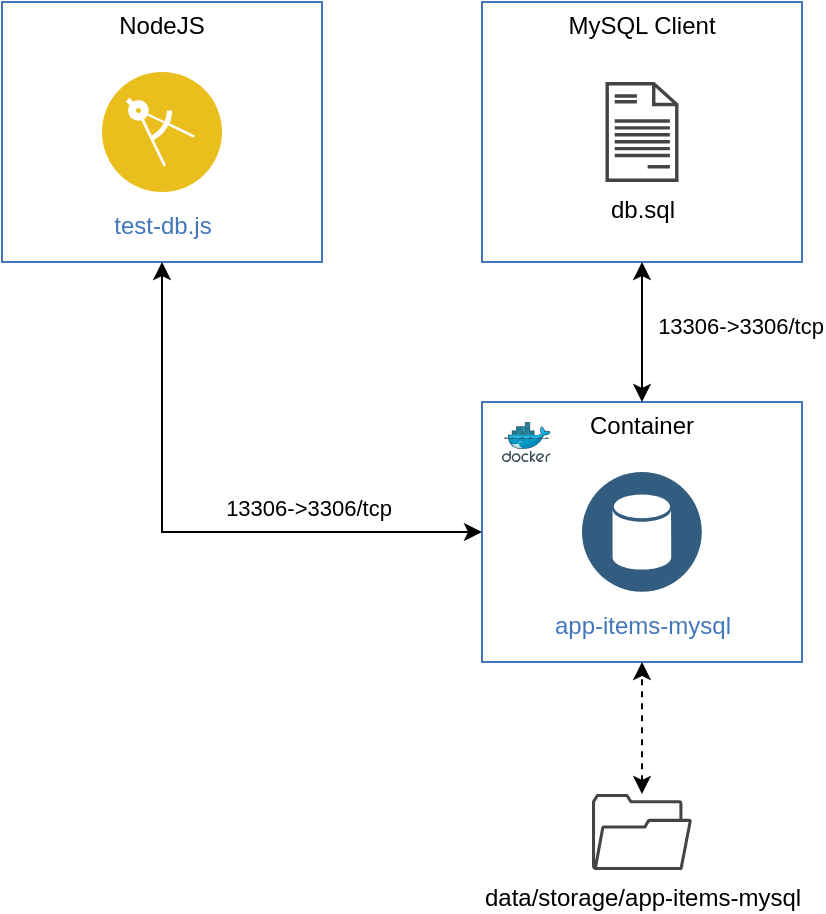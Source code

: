 <mxfile version="13.6.2" type="device"><diagram id="rf8g9T1p2Rc-a0I5eAY5" name="Page-1"><mxGraphModel dx="1106" dy="848" grid="1" gridSize="10" guides="1" tooltips="1" connect="1" arrows="1" fold="1" page="1" pageScale="1" pageWidth="827" pageHeight="1169" math="0" shadow="0"><root><mxCell id="0"/><mxCell id="1" parent="0"/><mxCell id="BWsW6-dS5wr797gE0fyP-3" value="" style="group" parent="1" vertex="1" connectable="0"><mxGeometry x="260" y="230" width="160" height="130" as="geometry"/></mxCell><mxCell id="BWsW6-dS5wr797gE0fyP-2" value="NodeJS" style="fontStyle=0;verticalAlign=top;align=center;spacingTop=-2;fillColor=none;rounded=0;whiteSpace=wrap;html=1;strokeColor=#4376BB;strokeWidth=1;dashed=0;container=1;collapsible=0;expand=0;recursiveResize=0;" parent="BWsW6-dS5wr797gE0fyP-3" vertex="1"><mxGeometry width="160" height="130" as="geometry"/></mxCell><mxCell id="Zunr3PanSO7KgBuL_u5q-5" value="" style="shape=image;verticalLabelPosition=bottom;labelBackgroundColor=#ffffff;verticalAlign=top;aspect=fixed;imageAspect=0;image=https://cdn2.iconfinder.com/data/icons/nodejs-1/512/nodejs-512.png;" parent="BWsW6-dS5wr797gE0fyP-2" vertex="1"><mxGeometry x="130" width="30" height="30" as="geometry"/></mxCell><mxCell id="Zunr3PanSO7KgBuL_u5q-6" value="test-db.js" style="aspect=fixed;perimeter=ellipsePerimeter;html=1;align=center;shadow=0;dashed=0;fontColor=#4277BB;labelBackgroundColor=#ffffff;fontSize=12;spacingTop=3;image;image=img/lib/ibm/applications/enterprise_applications.svg;" parent="BWsW6-dS5wr797gE0fyP-2" vertex="1"><mxGeometry x="50" y="35" width="60" height="60" as="geometry"/></mxCell><mxCell id="BWsW6-dS5wr797gE0fyP-13" value="" style="group" parent="1" vertex="1" connectable="0"><mxGeometry x="500" y="430" width="160" height="130" as="geometry"/></mxCell><mxCell id="BWsW6-dS5wr797gE0fyP-8" value="" style="group" parent="BWsW6-dS5wr797gE0fyP-13" vertex="1" connectable="0"><mxGeometry width="160" height="130" as="geometry"/></mxCell><mxCell id="BWsW6-dS5wr797gE0fyP-9" value="Container" style="fontStyle=0;verticalAlign=top;align=center;spacingTop=-2;fillColor=none;rounded=0;whiteSpace=wrap;html=1;strokeColor=#4376BB;strokeWidth=1;dashed=0;container=1;collapsible=0;expand=0;recursiveResize=0;" parent="BWsW6-dS5wr797gE0fyP-8" vertex="1"><mxGeometry width="160" height="130" as="geometry"/></mxCell><mxCell id="BWsW6-dS5wr797gE0fyP-10" value="" style="aspect=fixed;html=1;points=[];align=center;image;fontSize=12;image=img/lib/mscae/Docker.svg;" parent="BWsW6-dS5wr797gE0fyP-9" vertex="1"><mxGeometry x="10" y="10" width="24.39" height="20" as="geometry"/></mxCell><mxCell id="gug7VaNfoch2mu8zrOiq-4" value="app-items-mysql" style="aspect=fixed;perimeter=ellipsePerimeter;html=1;align=center;shadow=0;dashed=0;fontColor=#4277BB;labelBackgroundColor=#ffffff;fontSize=12;spacingTop=3;image;image=img/lib/ibm/data/data_services.svg;" parent="BWsW6-dS5wr797gE0fyP-9" vertex="1"><mxGeometry x="50" y="35" width="60" height="60" as="geometry"/></mxCell><mxCell id="_YMZCTIhPyKmeWhWcHWD-1" value="" style="shape=image;verticalLabelPosition=bottom;labelBackgroundColor=#ffffff;verticalAlign=top;aspect=fixed;imageAspect=0;image=https://raw.githubusercontent.com/docker-library/docs/master/mysql/logo.png;" parent="BWsW6-dS5wr797gE0fyP-9" vertex="1"><mxGeometry x="121" y="6" width="29.57" height="20" as="geometry"/></mxCell><mxCell id="BWsW6-dS5wr797gE0fyP-14" value="" style="group" parent="1" vertex="1" connectable="0"><mxGeometry x="500" y="230" width="160" height="130" as="geometry"/></mxCell><mxCell id="BWsW6-dS5wr797gE0fyP-4" value="" style="group" parent="BWsW6-dS5wr797gE0fyP-14" vertex="1" connectable="0"><mxGeometry width="160" height="130" as="geometry"/></mxCell><mxCell id="BWsW6-dS5wr797gE0fyP-5" value="MySQL Client" style="fontStyle=0;verticalAlign=top;align=center;spacingTop=-2;fillColor=none;rounded=0;whiteSpace=wrap;html=1;strokeColor=#4376BB;strokeWidth=1;dashed=0;container=1;collapsible=0;expand=0;recursiveResize=0;" parent="BWsW6-dS5wr797gE0fyP-4" vertex="1"><mxGeometry width="160" height="130" as="geometry"/></mxCell><mxCell id="Zunr3PanSO7KgBuL_u5q-7" value="db.sql" style="pointerEvents=1;shadow=0;dashed=0;html=1;strokeColor=none;fillColor=#434445;aspect=fixed;labelPosition=center;verticalLabelPosition=bottom;verticalAlign=top;align=center;outlineConnect=0;shape=mxgraph.vvd.document;" parent="BWsW6-dS5wr797gE0fyP-5" vertex="1"><mxGeometry x="61.75" y="40" width="36.5" height="50" as="geometry"/></mxCell><mxCell id="Zunr3PanSO7KgBuL_u5q-9" value="" style="shape=image;verticalLabelPosition=bottom;labelBackgroundColor=#ffffff;verticalAlign=top;aspect=fixed;imageAspect=0;image=https://raw.githubusercontent.com/docker-library/docs/master/mysql/logo.png;" parent="BWsW6-dS5wr797gE0fyP-5" vertex="1"><mxGeometry x="122" y="6" width="29.57" height="20" as="geometry"/></mxCell><mxCell id="BWsW6-dS5wr797gE0fyP-15" value="" style="html=1;labelBackgroundColor=#ffffff;startArrow=classic;startFill=1;startSize=6;endArrow=classic;endFill=1;endSize=6;jettySize=auto;orthogonalLoop=1;strokeWidth=1;fontSize=14;entryX=0.5;entryY=1;entryDx=0;entryDy=0;exitX=0.5;exitY=0;exitDx=0;exitDy=0;" parent="1" source="BWsW6-dS5wr797gE0fyP-9" target="BWsW6-dS5wr797gE0fyP-5" edge="1"><mxGeometry width="60" height="60" relative="1" as="geometry"><mxPoint x="500" y="460" as="sourcePoint"/><mxPoint x="560" y="400" as="targetPoint"/></mxGeometry></mxCell><mxCell id="BWsW6-dS5wr797gE0fyP-24" value="13306-&amp;gt;3306/tcp" style="edgeLabel;html=1;align=center;verticalAlign=middle;resizable=0;points=[];" parent="BWsW6-dS5wr797gE0fyP-15" vertex="1" connectable="0"><mxGeometry x="0.086" y="-1" relative="1" as="geometry"><mxPoint x="48" as="offset"/></mxGeometry></mxCell><mxCell id="BWsW6-dS5wr797gE0fyP-21" value="data/storage/app-items-mysql" style="pointerEvents=1;shadow=0;dashed=0;html=1;strokeColor=none;fillColor=#434445;aspect=fixed;labelPosition=center;verticalLabelPosition=bottom;verticalAlign=top;align=center;outlineConnect=0;shape=mxgraph.vvd.folder;" parent="1" vertex="1"><mxGeometry x="555" y="626" width="50" height="38" as="geometry"/></mxCell><mxCell id="BWsW6-dS5wr797gE0fyP-23" value="" style="html=1;labelBackgroundColor=#ffffff;startArrow=classic;startFill=1;startSize=6;endArrow=classic;endFill=1;endSize=6;jettySize=auto;orthogonalLoop=1;strokeWidth=1;dashed=1;fontSize=14;entryX=0.5;entryY=1;entryDx=0;entryDy=0;" parent="1" source="BWsW6-dS5wr797gE0fyP-21" target="BWsW6-dS5wr797gE0fyP-9" edge="1"><mxGeometry width="60" height="60" relative="1" as="geometry"><mxPoint x="380" y="460" as="sourcePoint"/><mxPoint x="440" y="400" as="targetPoint"/></mxGeometry></mxCell><mxCell id="Zunr3PanSO7KgBuL_u5q-10" value="" style="edgeStyle=elbowEdgeStyle;rounded=0;elbow=vertical;html=1;labelBackgroundColor=#ffffff;startArrow=classic;startFill=1;startSize=6;endArrow=classic;endFill=1;endSize=6;jettySize=auto;orthogonalLoop=1;strokeWidth=1;fontSize=14;entryX=0.5;entryY=1;entryDx=0;entryDy=0;exitX=0;exitY=0.5;exitDx=0;exitDy=0;" parent="1" source="BWsW6-dS5wr797gE0fyP-9" target="BWsW6-dS5wr797gE0fyP-2" edge="1"><mxGeometry width="60" height="60" relative="1" as="geometry"><mxPoint x="380" y="460" as="sourcePoint"/><mxPoint x="440" y="400" as="targetPoint"/><Array as="points"><mxPoint x="420" y="495"/></Array></mxGeometry></mxCell><mxCell id="Zunr3PanSO7KgBuL_u5q-13" value="13306-&amp;gt;3306/tcp" style="edgeLabel;html=1;align=center;verticalAlign=middle;resizable=0;points=[];" parent="Zunr3PanSO7KgBuL_u5q-10" vertex="1" connectable="0"><mxGeometry x="-0.254" y="1" relative="1" as="geometry"><mxPoint x="23" y="-13" as="offset"/></mxGeometry></mxCell></root></mxGraphModel></diagram></mxfile>